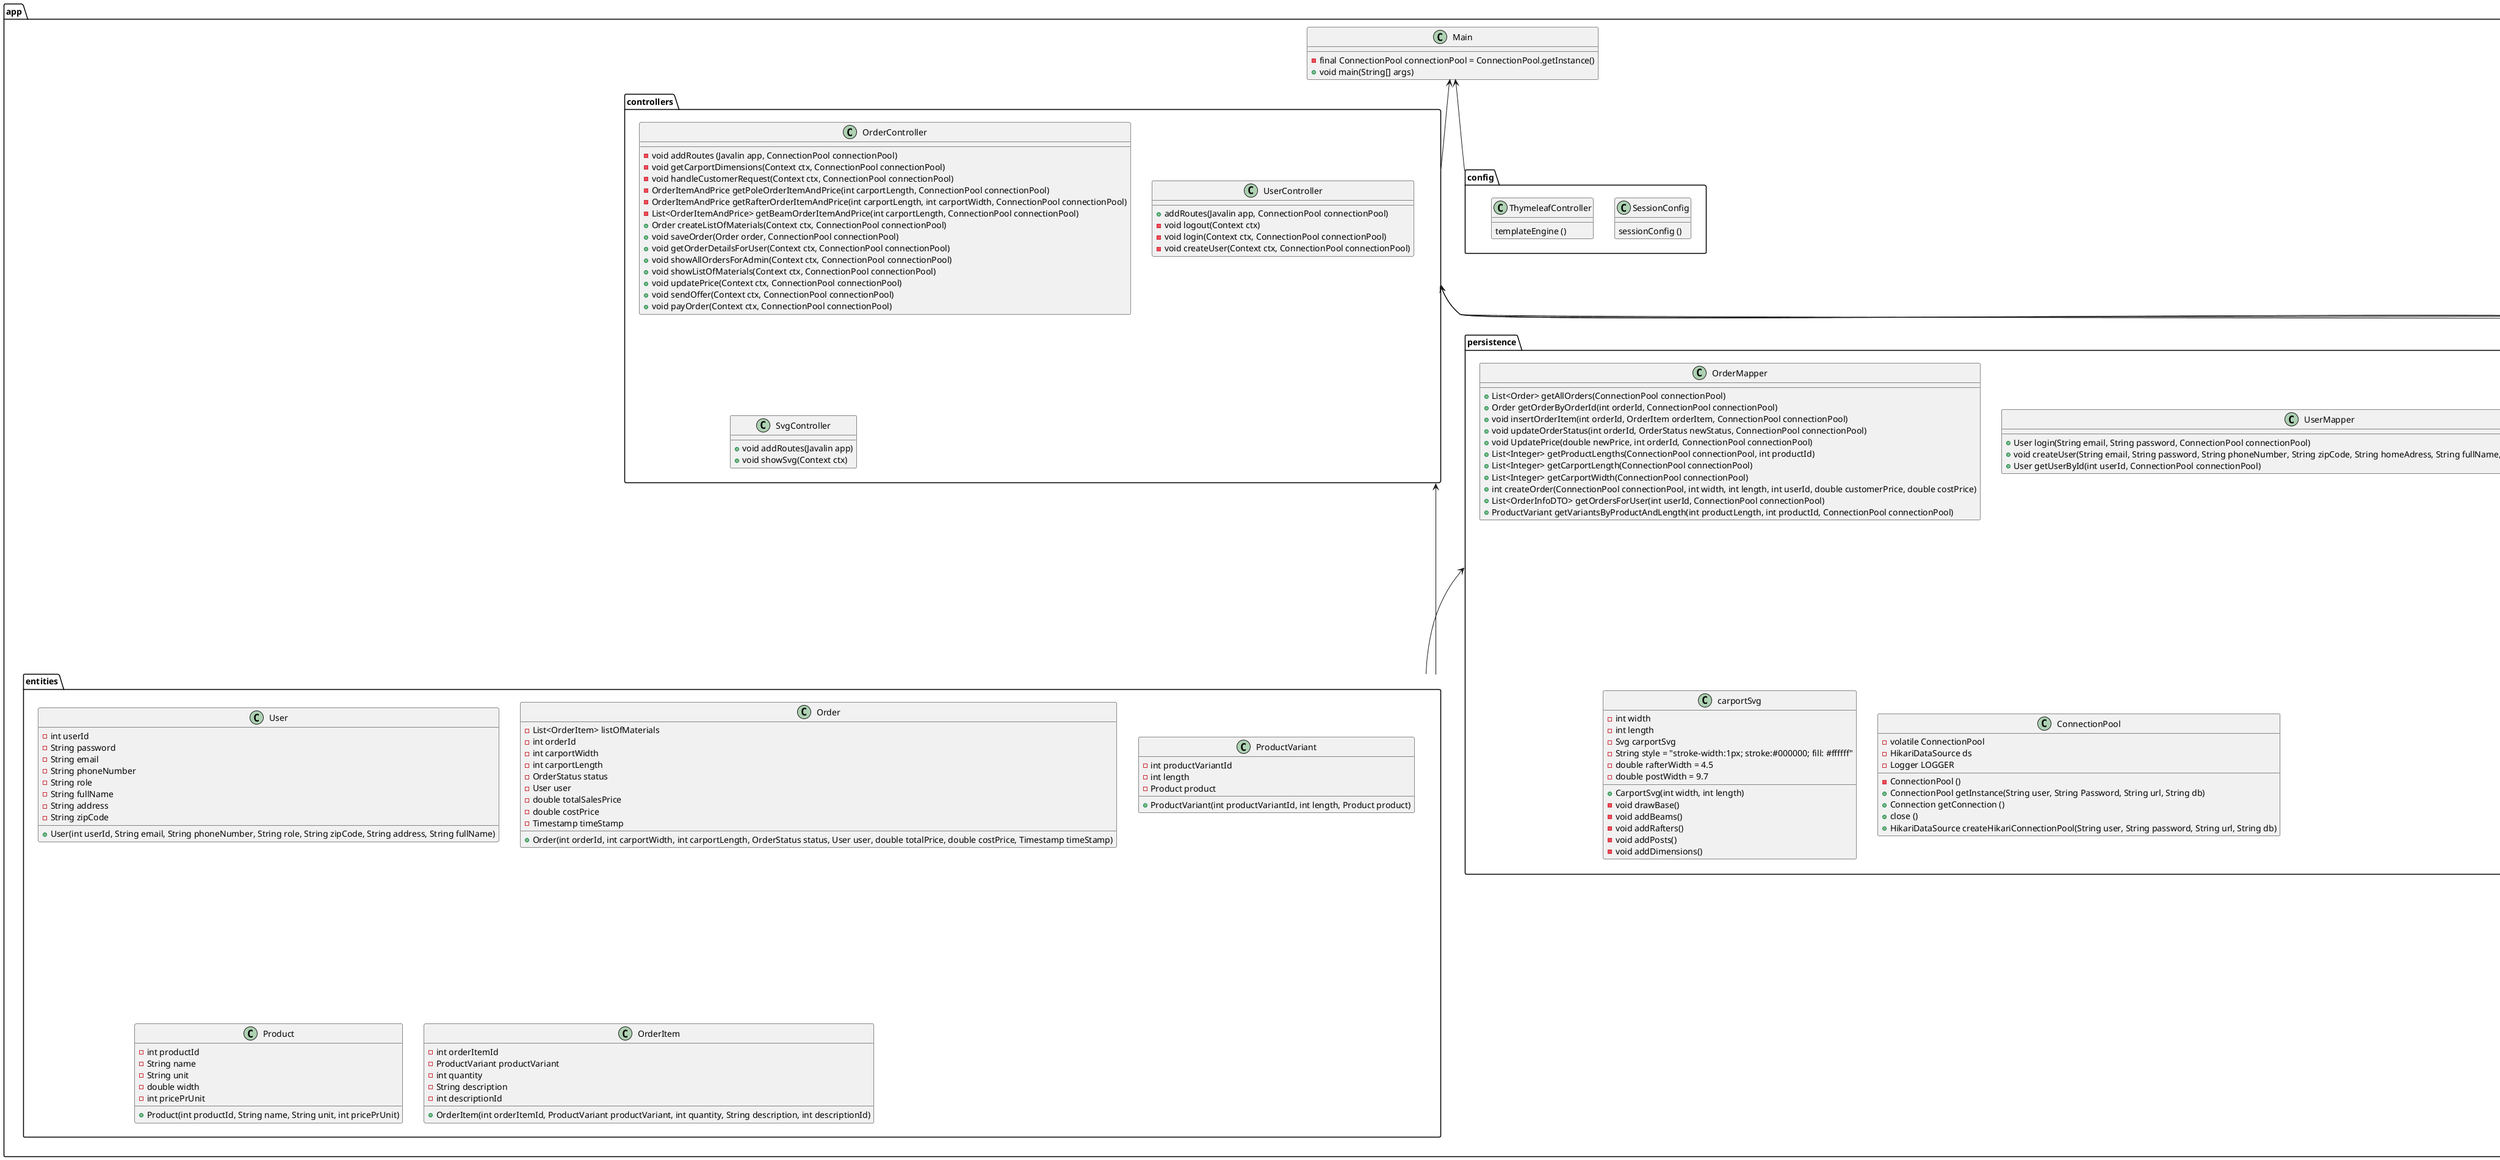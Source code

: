 @startuml
'https://plantuml.com/class-diagram
'Klasse diagram'
package app {
class Main {
- final ConnectionPool connectionPool = ConnectionPool.getInstance()
+ void main(String[] args)

}

package controllers {
class OrderController {
- void addRoutes (Javalin app, ConnectionPool connectionPool)
- void getCarportDimensions(Context ctx, ConnectionPool connectionPool)
- void handleCustomerRequest(Context ctx, ConnectionPool connectionPool)
- OrderItemAndPrice getPoleOrderItemAndPrice(int carportLength, ConnectionPool connectionPool)
- OrderItemAndPrice getRafterOrderItemAndPrice(int carportLength, int carportWidth, ConnectionPool connectionPool)
- List<OrderItemAndPrice> getBeamOrderItemAndPrice(int carportLength, ConnectionPool connectionPool)
+ Order createListOfMaterials(Context ctx, ConnectionPool connectionPool)
+ void saveOrder(Order order, ConnectionPool connectionPool)
+ void getOrderDetailsForUser(Context ctx, ConnectionPool connectionPool)
+ void showAllOrdersForAdmin(Context ctx, ConnectionPool connectionPool)
+ void showListOfMaterials(Context ctx, ConnectionPool connectionPool)
+ void updatePrice(Context ctx, ConnectionPool connectionPool)
+ void sendOffer(Context ctx, ConnectionPool connectionPool)
+ void payOrder(Context ctx, ConnectionPool connectionPool)
    }
class UserController{
+ addRoutes(Javalin app, ConnectionPool connectionPool)
- void logout(Context ctx)
- void login(Context ctx, ConnectionPool connectionPool)
- void createUser(Context ctx, ConnectionPool connectionPool)
    }
class SvgController {
+ void addRoutes(Javalin app)
+ void showSvg(Context ctx)
    }
}

package services{
class Svg{
- StringBuilder svg
+ Svg()
+ addRectangle()
+ addArrows()
+ addLine()
+ addText ()
    }

class Calculator {
+ int calcAmountOfPoles(int totalLength, double poleWidth)
+ double calcPoleSpacing(int totalLength, double poleWidth)
+ int calcAmountOfRafters(int totalLengthInCm, double rafterWidth)
+ double calcRafterSpacing(int carportLength, double rafterWidth)
    }
}

package persistence{
class OrderMapper {
+ List<Order> getAllOrders(ConnectionPool connectionPool)
+ Order getOrderByOrderId(int orderId, ConnectionPool connectionPool)
+ void insertOrderItem(int orderId, OrderItem orderItem, ConnectionPool connectionPool)
+ void updateOrderStatus(int orderId, OrderStatus newStatus, ConnectionPool connectionPool)
+ void UpdatePrice(double newPrice, int orderId, ConnectionPool connectionPool)
+ List<Integer> getProductLengths(ConnectionPool connectionPool, int productId)
+ List<Integer> getCarportLength(ConnectionPool connectionPool)
+ List<Integer> getCarportWidth(ConnectionPool connectionPool)
+ int createOrder(ConnectionPool connectionPool, int width, int length, int userId, double customerPrice, double costPrice)
+ List<OrderInfoDTO> getOrdersForUser(int userId, ConnectionPool connectionPool)
+ ProductVariant getVariantsByProductAndLength(int productLength, int productId, ConnectionPool connectionPool)
    }


class UserMapper {
+ User login(String email, String password, ConnectionPool connectionPool)
+ void createUser(String email, String password, String phoneNumber, String zipCode, String homeAdress, String fullName, ConnectionPool connectionPool)
+ User getUserById(int userId, ConnectionPool connectionPool)
    }

class carportSvg {
- int width
- int length
- Svg carportSvg
- String style = "stroke-width:1px; stroke:#000000; fill: #ffffff"
- double rafterWidth = 4.5
- double postWidth = 9.7
+ CarportSvg(int width, int length)
- void drawBase()
- void addBeams()
- void addRafters()
- void addPosts()
- void addDimensions()
    }

class ConnectionPool {
- volatile ConnectionPool
- HikariDataSource ds
- Logger LOGGER
- ConnectionPool ()
+ ConnectionPool getInstance(String user, String Password, String url, String db)
+ Connection getConnection ()
+ close ()
+ HikariDataSource createHikariConnectionPool(String user, String password, String url, String db)
    }
}

package entities {
class User {
- int userId
- String password
- String email
- String phoneNumber
- String role
- String fullName
- String address
- String zipCode
+ User(int userId, String email, String phoneNumber, String role, String zipCode, String address, String fullName)
    }
class Order {
- List<OrderItem> listOfMaterials
- int orderId
- int carportWidth
- int carportLength
- OrderStatus status
- User user
- double totalSalesPrice
- double costPrice
- Timestamp timeStamp
+ Order(int orderId, int carportWidth, int carportLength, OrderStatus status, User user, double totalPrice, double costPrice, Timestamp timeStamp)

    }
class ProductVariant {
- int productVariantId
- int length
- Product product
+ ProductVariant(int productVariantId, int length, Product product)
    }
class Product {
- int productId
- String name
- String unit
- double width
- int pricePrUnit
+ Product(int productId, String name, String unit, int pricePrUnit)
    }
class OrderItem {
- int orderItemId
- ProductVariant productVariant
- int quantity
- String description
- int descriptionId
+ OrderItem(int orderItemId, ProductVariant productVariant, int quantity, String description, int descriptionId)
    }
}

package config {
class SessionConfig {
sessionConfig ()
    }
class ThymeleafController {
templateEngine ()
    }
}

package exception{
class DatabaseException extends Exception {
+ DatabaseException(String userMessage)
+ DatabaseException(String userMessage, String systemMessage)
    }
}
}

package DTO {
class OrderInfoDTO {
- int orderId
- int carportWidth
- int carportLength
- orderStatus status
- double totalSalesPrice
- double costPrice
- Timestamp timestamp
+ OrderInfoDTO ( int orderID, int carportWidth, int carportLength, orderStatus status, double totalSalesPrice, double costPrice, Timestamp timestamp)
    }
class OrderItemAndPrice {
- OrderItem orderItem
- double price
+ OrderItemAndPrice (OrderItem orderItem, double price)
    }
}

package service {
class EmailService {
+ void sendEmail(String customerEmail)
    }
class Calculator {
+ int calcAmountOfPoles(int totalLength, double poleWidth)
+ double calcPoleSpacing(int totalLength, double poleWidth)
+ int calcAmountOfRafters(int totalLengthInCm, double rafterWidth)
+ double calcRafterSpacing(int carportLength, double rafterWidth)
    }
class carportSvg {
- int width
- int length
- Svg carportSvg
- String style = "stroke-width:1px; stroke:#000000; fill: #ffffff"
- double rafterWidth = 4.5
- double postWidth = 9.7
+ CarportSvg(int width, int length)
- void drawBase()
- void addBeams()
- void addRafters()
- void addPosts()
- void addDimensions()
    }
enum OrderStatus {
     PENDING,
     CONFIRMED,
     CANCELLED,
     REJECTED,
     PAID,
     ACCEPT;
     }
 class Svg {
 - final String SVG_TEMPLATE = "<svg version=\"1.1\"\n" +
 "     xmlns=\"http://www.w3.org/2000/svg\"\n" +
 "     x=\"%d\" y=\"%d\"\n" +
 "     viewBox=\"%s\" width=\"%s\"\n" +
 "     preserveAspectRatio=\"xMinYMin\">";

 - final String SVG_ARROW_DEFS = "<defs>\n" +
 "    <marker id=\"beginArrow\" markerWidth=\"12\" markerHeight=\"12\" refX=\"0\" refY=\"6\" orient=\"auto\">\n" +
 "        <path d=\"M0,6 L12,0 L12,12 L0,6\" style=\"fill: #000000;\" />\n" +
 "    </marker>\n" +
 "    <marker id=\"endArrow\" markerWidth=\"12\" markerHeight=\"12\" refX=\"12\" refY=\"6\" orient=\"auto\">\n" +
 "        <path d=\"M0,0 L12,6 L0,12 L0,0\" style=\"fill: #000000;\" />\n" +
 "    </marker>\n" +
 "</defs>";
 - final String SVG_RECT_TEMPLATE = "<rect x=\"%.2f\" y=\"%.2f\" width=\"%.2f\" height=\"%.2f\" style=\"%s\" />"
 - final StringBuilder svg = new StringBuilder()
 - boolean closed = false
 + Svg(int x, int y, String viewBox, String width)
 + void addRectangle(double x, double y, double height, double width, String style)
 + void addLine(int x1, int y1, int x2, int y2, String style)
 + void addArrow(int x1, int y1, int x2, int y2, String style)
 + void addText(int x, int y, int rotation, String text)
 + void addSvg(Svg innerSvg)
     }
}

'Pile'

persistence <-- DatabaseException
Main <-- config
Main <-- controllers
controllers <-- persistence
persistence <-- entities
controllers <-- services
controllers <-- entities
persistence <-- DTO
controllers <-- DTO
controllers <-- service



@enduml